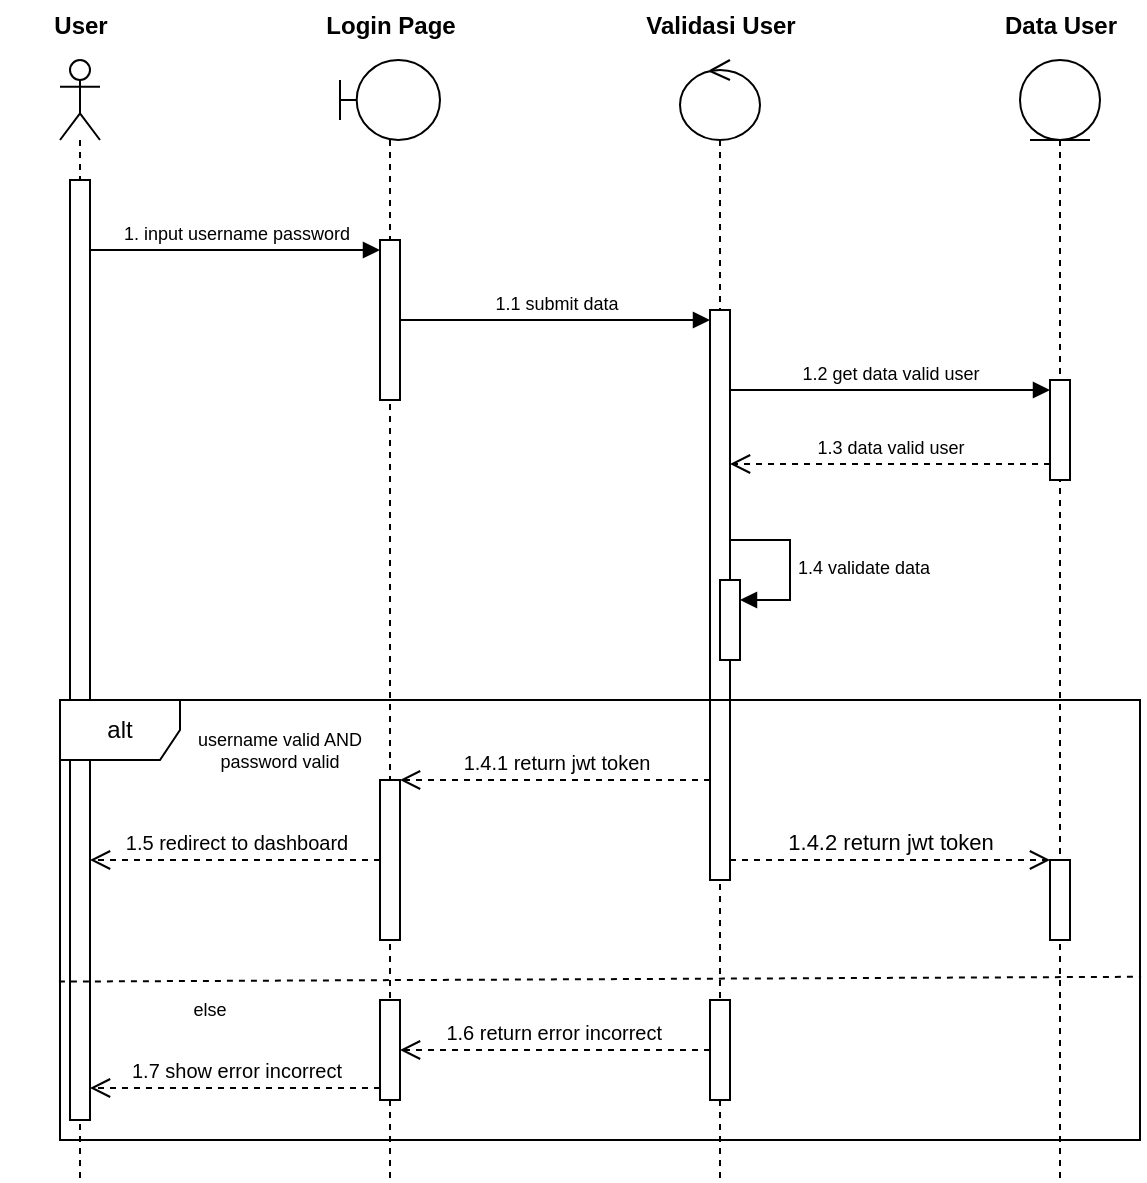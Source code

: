 <mxfile version="27.1.4">
  <diagram name="Sequence Diagram Login" id="1">
    <mxGraphModel dx="982" dy="665" grid="1" gridSize="10" guides="1" tooltips="1" connect="1" arrows="1" fold="1" page="1" pageScale="1" pageWidth="827" pageHeight="1169" math="0" shadow="0">
      <root>
        <mxCell id="0" />
        <mxCell id="1" parent="0" />
        <mxCell id="WquPHZ4sn9lZ4Hpi9Fnb-19" value="" style="shape=umlLifeline;perimeter=lifelinePerimeter;whiteSpace=wrap;html=1;container=1;dropTarget=0;collapsible=0;recursiveResize=0;outlineConnect=0;portConstraint=eastwest;newEdgeStyle={&quot;curved&quot;:0,&quot;rounded&quot;:0};participant=umlActor;" vertex="1" parent="1">
          <mxGeometry x="120" y="50" width="20" height="560" as="geometry" />
        </mxCell>
        <mxCell id="WquPHZ4sn9lZ4Hpi9Fnb-24" value="" style="html=1;points=[[0,0,0,0,5],[0,1,0,0,-5],[1,0,0,0,5],[1,1,0,0,-5]];perimeter=orthogonalPerimeter;outlineConnect=0;targetShapes=umlLifeline;portConstraint=eastwest;newEdgeStyle={&quot;curved&quot;:0,&quot;rounded&quot;:0};" vertex="1" parent="WquPHZ4sn9lZ4Hpi9Fnb-19">
          <mxGeometry x="5" y="60" width="10" height="470" as="geometry" />
        </mxCell>
        <mxCell id="WquPHZ4sn9lZ4Hpi9Fnb-20" value="" style="shape=umlLifeline;perimeter=lifelinePerimeter;whiteSpace=wrap;html=1;container=1;dropTarget=0;collapsible=0;recursiveResize=0;outlineConnect=0;portConstraint=eastwest;newEdgeStyle={&quot;curved&quot;:0,&quot;rounded&quot;:0};participant=umlBoundary;" vertex="1" parent="1">
          <mxGeometry x="260" y="50" width="50" height="560" as="geometry" />
        </mxCell>
        <mxCell id="WquPHZ4sn9lZ4Hpi9Fnb-31" value="" style="html=1;points=[[0,0,0,0,5],[0,1,0,0,-5],[1,0,0,0,5],[1,1,0,0,-5]];perimeter=orthogonalPerimeter;outlineConnect=0;targetShapes=umlLifeline;portConstraint=eastwest;newEdgeStyle={&quot;curved&quot;:0,&quot;rounded&quot;:0};" vertex="1" parent="WquPHZ4sn9lZ4Hpi9Fnb-20">
          <mxGeometry x="20" y="90" width="10" height="80" as="geometry" />
        </mxCell>
        <mxCell id="WquPHZ4sn9lZ4Hpi9Fnb-21" value="" style="shape=umlLifeline;perimeter=lifelinePerimeter;whiteSpace=wrap;html=1;container=1;dropTarget=0;collapsible=0;recursiveResize=0;outlineConnect=0;portConstraint=eastwest;newEdgeStyle={&quot;curved&quot;:0,&quot;rounded&quot;:0};participant=umlControl;" vertex="1" parent="1">
          <mxGeometry x="430" y="50" width="40" height="560" as="geometry" />
        </mxCell>
        <mxCell id="WquPHZ4sn9lZ4Hpi9Fnb-36" value="" style="html=1;points=[[0,0,0,0,5],[0,1,0,0,-5],[1,0,0,0,5],[1,1,0,0,-5]];perimeter=orthogonalPerimeter;outlineConnect=0;targetShapes=umlLifeline;portConstraint=eastwest;newEdgeStyle={&quot;curved&quot;:0,&quot;rounded&quot;:0};" vertex="1" parent="WquPHZ4sn9lZ4Hpi9Fnb-21">
          <mxGeometry x="15" y="125" width="10" height="285" as="geometry" />
        </mxCell>
        <mxCell id="WquPHZ4sn9lZ4Hpi9Fnb-52" value="" style="html=1;points=[[0,0,0,0,5],[0,1,0,0,-5],[1,0,0,0,5],[1,1,0,0,-5]];perimeter=orthogonalPerimeter;outlineConnect=0;targetShapes=umlLifeline;portConstraint=eastwest;newEdgeStyle={&quot;curved&quot;:0,&quot;rounded&quot;:0};" vertex="1" parent="WquPHZ4sn9lZ4Hpi9Fnb-21">
          <mxGeometry x="20" y="260" width="10" height="40" as="geometry" />
        </mxCell>
        <mxCell id="WquPHZ4sn9lZ4Hpi9Fnb-53" value="&lt;font style=&quot;font-size: 9px;&quot;&gt;1.4 validate data&lt;/font&gt;" style="html=1;align=left;spacingLeft=2;endArrow=block;rounded=0;edgeStyle=orthogonalEdgeStyle;curved=0;rounded=0;" edge="1" target="WquPHZ4sn9lZ4Hpi9Fnb-52" parent="WquPHZ4sn9lZ4Hpi9Fnb-21">
          <mxGeometry relative="1" as="geometry">
            <mxPoint x="25" y="240" as="sourcePoint" />
            <Array as="points">
              <mxPoint x="55" y="270" />
            </Array>
          </mxGeometry>
        </mxCell>
        <mxCell id="WquPHZ4sn9lZ4Hpi9Fnb-22" value="" style="shape=umlLifeline;perimeter=lifelinePerimeter;whiteSpace=wrap;html=1;container=1;dropTarget=0;collapsible=0;recursiveResize=0;outlineConnect=0;portConstraint=eastwest;newEdgeStyle={&quot;curved&quot;:0,&quot;rounded&quot;:0};participant=umlEntity;" vertex="1" parent="1">
          <mxGeometry x="600" y="50" width="40" height="560" as="geometry" />
        </mxCell>
        <mxCell id="WquPHZ4sn9lZ4Hpi9Fnb-40" value="" style="html=1;points=[[0,0,0,0,5],[0,1,0,0,-5],[1,0,0,0,5],[1,1,0,0,-5]];perimeter=orthogonalPerimeter;outlineConnect=0;targetShapes=umlLifeline;portConstraint=eastwest;newEdgeStyle={&quot;curved&quot;:0,&quot;rounded&quot;:0};" vertex="1" parent="WquPHZ4sn9lZ4Hpi9Fnb-22">
          <mxGeometry x="15" y="160" width="10" height="50" as="geometry" />
        </mxCell>
        <mxCell id="WquPHZ4sn9lZ4Hpi9Fnb-25" value="User" style="text;align=center;fontStyle=1;verticalAlign=middle;spacingLeft=3;spacingRight=3;strokeColor=none;rotatable=0;points=[[0,0.5],[1,0.5]];portConstraint=eastwest;html=1;" vertex="1" parent="1">
          <mxGeometry x="90" y="20" width="80" height="26" as="geometry" />
        </mxCell>
        <mxCell id="WquPHZ4sn9lZ4Hpi9Fnb-26" value="Login Page" style="text;align=center;fontStyle=1;verticalAlign=middle;spacingLeft=3;spacingRight=3;strokeColor=none;rotatable=0;points=[[0,0.5],[1,0.5]];portConstraint=eastwest;html=1;" vertex="1" parent="1">
          <mxGeometry x="245" y="20" width="80" height="26" as="geometry" />
        </mxCell>
        <mxCell id="WquPHZ4sn9lZ4Hpi9Fnb-27" value="Validasi User" style="text;align=center;fontStyle=1;verticalAlign=middle;spacingLeft=3;spacingRight=3;strokeColor=none;rotatable=0;points=[[0,0.5],[1,0.5]];portConstraint=eastwest;html=1;" vertex="1" parent="1">
          <mxGeometry x="410" y="20" width="80" height="26" as="geometry" />
        </mxCell>
        <mxCell id="WquPHZ4sn9lZ4Hpi9Fnb-28" value="Data User" style="text;align=center;fontStyle=1;verticalAlign=middle;spacingLeft=3;spacingRight=3;strokeColor=none;rotatable=0;points=[[0,0.5],[1,0.5]];portConstraint=eastwest;html=1;" vertex="1" parent="1">
          <mxGeometry x="580" y="20" width="80" height="26" as="geometry" />
        </mxCell>
        <mxCell id="WquPHZ4sn9lZ4Hpi9Fnb-30" value="&lt;font style=&quot;font-size: 9px;&quot;&gt;1. input username password&lt;/font&gt;" style="html=1;verticalAlign=bottom;endArrow=block;curved=0;rounded=0;entryX=0;entryY=0;entryDx=0;entryDy=5;entryPerimeter=0;" edge="1" parent="1" source="WquPHZ4sn9lZ4Hpi9Fnb-24" target="WquPHZ4sn9lZ4Hpi9Fnb-31">
          <mxGeometry x="0.002" width="80" relative="1" as="geometry">
            <mxPoint x="140" y="120" as="sourcePoint" />
            <mxPoint x="285" y="150" as="targetPoint" />
            <mxPoint as="offset" />
          </mxGeometry>
        </mxCell>
        <mxCell id="WquPHZ4sn9lZ4Hpi9Fnb-39" value="&lt;font style=&quot;font-size: 9px;&quot;&gt;1.1 submit data&lt;/font&gt;" style="html=1;verticalAlign=bottom;endArrow=block;curved=0;rounded=0;entryX=0;entryY=0;entryDx=0;entryDy=5;entryPerimeter=0;" edge="1" parent="1" target="WquPHZ4sn9lZ4Hpi9Fnb-36">
          <mxGeometry x="-0.001" width="80" relative="1" as="geometry">
            <mxPoint x="290" y="180" as="sourcePoint" />
            <mxPoint x="370" y="180" as="targetPoint" />
            <mxPoint as="offset" />
          </mxGeometry>
        </mxCell>
        <mxCell id="WquPHZ4sn9lZ4Hpi9Fnb-42" value="&lt;font style=&quot;font-size: 9px;&quot;&gt;1.2 get data valid user&lt;/font&gt;" style="html=1;verticalAlign=bottom;endArrow=block;curved=0;rounded=0;entryX=0;entryY=0;entryDx=0;entryDy=5;entryPerimeter=0;" edge="1" parent="1" source="WquPHZ4sn9lZ4Hpi9Fnb-36" target="WquPHZ4sn9lZ4Hpi9Fnb-40">
          <mxGeometry width="80" relative="1" as="geometry">
            <mxPoint x="520" y="210" as="sourcePoint" />
            <mxPoint x="600" y="210" as="targetPoint" />
          </mxGeometry>
        </mxCell>
        <mxCell id="WquPHZ4sn9lZ4Hpi9Fnb-43" value="&lt;font style=&quot;font-size: 9px;&quot;&gt;1.3 data valid user&lt;/font&gt;" style="html=1;verticalAlign=bottom;endArrow=open;dashed=1;endSize=8;curved=0;rounded=0;" edge="1" parent="1">
          <mxGeometry relative="1" as="geometry">
            <mxPoint x="615" y="252" as="sourcePoint" />
            <mxPoint x="455" y="252" as="targetPoint" />
          </mxGeometry>
        </mxCell>
        <mxCell id="WquPHZ4sn9lZ4Hpi9Fnb-54" value="alt" style="shape=umlFrame;whiteSpace=wrap;html=1;pointerEvents=0;" vertex="1" parent="1">
          <mxGeometry x="120" y="370" width="540" height="220" as="geometry" />
        </mxCell>
        <mxCell id="WquPHZ4sn9lZ4Hpi9Fnb-55" value="" style="endArrow=none;dashed=1;html=1;rounded=0;exitX=-0.001;exitY=0.64;exitDx=0;exitDy=0;exitPerimeter=0;entryX=1.001;entryY=0.629;entryDx=0;entryDy=0;entryPerimeter=0;" edge="1" parent="1" source="WquPHZ4sn9lZ4Hpi9Fnb-54" target="WquPHZ4sn9lZ4Hpi9Fnb-54">
          <mxGeometry width="50" height="50" relative="1" as="geometry">
            <mxPoint x="190" y="510" as="sourcePoint" />
            <mxPoint x="240" y="460" as="targetPoint" />
          </mxGeometry>
        </mxCell>
        <mxCell id="WquPHZ4sn9lZ4Hpi9Fnb-56" value="username valid AND password valid" style="text;html=1;align=center;verticalAlign=middle;whiteSpace=wrap;rounded=0;fontSize=9;" vertex="1" parent="1">
          <mxGeometry x="180" y="380" width="100" height="30" as="geometry" />
        </mxCell>
        <mxCell id="WquPHZ4sn9lZ4Hpi9Fnb-57" value="else" style="text;html=1;align=center;verticalAlign=middle;whiteSpace=wrap;rounded=0;fontSize=9;" vertex="1" parent="1">
          <mxGeometry x="145" y="510" width="100" height="30" as="geometry" />
        </mxCell>
        <mxCell id="WquPHZ4sn9lZ4Hpi9Fnb-58" value="" style="html=1;points=[[0,0,0,0,5],[0,1,0,0,-5],[1,0,0,0,5],[1,1,0,0,-5]];perimeter=orthogonalPerimeter;outlineConnect=0;targetShapes=umlLifeline;portConstraint=eastwest;newEdgeStyle={&quot;curved&quot;:0,&quot;rounded&quot;:0};" vertex="1" parent="1">
          <mxGeometry x="615" y="450" width="10" height="40" as="geometry" />
        </mxCell>
        <mxCell id="WquPHZ4sn9lZ4Hpi9Fnb-59" value="" style="html=1;points=[[0,0,0,0,5],[0,1,0,0,-5],[1,0,0,0,5],[1,1,0,0,-5]];perimeter=orthogonalPerimeter;outlineConnect=0;targetShapes=umlLifeline;portConstraint=eastwest;newEdgeStyle={&quot;curved&quot;:0,&quot;rounded&quot;:0};" vertex="1" parent="1">
          <mxGeometry x="280" y="410" width="10" height="80" as="geometry" />
        </mxCell>
        <mxCell id="WquPHZ4sn9lZ4Hpi9Fnb-60" value="&lt;font style=&quot;font-size: 10px;&quot;&gt;1.4.1 return jwt token&lt;/font&gt;" style="html=1;verticalAlign=bottom;endArrow=open;dashed=1;endSize=8;curved=0;rounded=0;" edge="1" parent="1" source="WquPHZ4sn9lZ4Hpi9Fnb-36" target="WquPHZ4sn9lZ4Hpi9Fnb-59">
          <mxGeometry relative="1" as="geometry">
            <mxPoint x="430" y="460" as="sourcePoint" />
            <mxPoint x="350" y="460" as="targetPoint" />
            <mxPoint as="offset" />
          </mxGeometry>
        </mxCell>
        <mxCell id="WquPHZ4sn9lZ4Hpi9Fnb-61" value="1.4.2 return jwt token" style="html=1;verticalAlign=bottom;endArrow=open;dashed=1;endSize=8;curved=0;rounded=0;" edge="1" parent="1" source="WquPHZ4sn9lZ4Hpi9Fnb-36" target="WquPHZ4sn9lZ4Hpi9Fnb-58">
          <mxGeometry relative="1" as="geometry">
            <mxPoint x="560" y="450" as="sourcePoint" />
            <mxPoint x="480" y="450" as="targetPoint" />
          </mxGeometry>
        </mxCell>
        <mxCell id="WquPHZ4sn9lZ4Hpi9Fnb-62" value="1.5 redirect to dashboard" style="html=1;verticalAlign=bottom;endArrow=open;dashed=1;endSize=8;curved=0;rounded=0;fontSize=10;" edge="1" parent="1" source="WquPHZ4sn9lZ4Hpi9Fnb-59" target="WquPHZ4sn9lZ4Hpi9Fnb-24">
          <mxGeometry relative="1" as="geometry">
            <mxPoint x="260" y="470" as="sourcePoint" />
            <mxPoint x="180" y="470" as="targetPoint" />
            <mxPoint as="offset" />
          </mxGeometry>
        </mxCell>
        <mxCell id="WquPHZ4sn9lZ4Hpi9Fnb-63" value="" style="html=1;points=[[0,0,0,0,5],[0,1,0,0,-5],[1,0,0,0,5],[1,1,0,0,-5]];perimeter=orthogonalPerimeter;outlineConnect=0;targetShapes=umlLifeline;portConstraint=eastwest;newEdgeStyle={&quot;curved&quot;:0,&quot;rounded&quot;:0};" vertex="1" parent="1">
          <mxGeometry x="445" y="520" width="10" height="50" as="geometry" />
        </mxCell>
        <mxCell id="WquPHZ4sn9lZ4Hpi9Fnb-65" value="" style="html=1;points=[[0,0,0,0,5],[0,1,0,0,-5],[1,0,0,0,5],[1,1,0,0,-5]];perimeter=orthogonalPerimeter;outlineConnect=0;targetShapes=umlLifeline;portConstraint=eastwest;newEdgeStyle={&quot;curved&quot;:0,&quot;rounded&quot;:0};" vertex="1" parent="1">
          <mxGeometry x="280" y="520" width="10" height="50" as="geometry" />
        </mxCell>
        <mxCell id="WquPHZ4sn9lZ4Hpi9Fnb-66" value="1.6 return error incorrect&amp;nbsp;" style="html=1;verticalAlign=bottom;endArrow=open;dashed=1;endSize=8;curved=0;rounded=0;fontSize=10;" edge="1" parent="1" source="WquPHZ4sn9lZ4Hpi9Fnb-63" target="WquPHZ4sn9lZ4Hpi9Fnb-65">
          <mxGeometry relative="1" as="geometry">
            <mxPoint x="405" y="540" as="sourcePoint" />
            <mxPoint x="325" y="540" as="targetPoint" />
          </mxGeometry>
        </mxCell>
        <mxCell id="WquPHZ4sn9lZ4Hpi9Fnb-67" value="1.7 show error incorrect" style="html=1;verticalAlign=bottom;endArrow=open;dashed=1;endSize=8;curved=0;rounded=0;fontSize=10;" edge="1" parent="1">
          <mxGeometry relative="1" as="geometry">
            <mxPoint x="280" y="564" as="sourcePoint" />
            <mxPoint x="135" y="564" as="targetPoint" />
          </mxGeometry>
        </mxCell>
      </root>
    </mxGraphModel>
  </diagram>
</mxfile>
